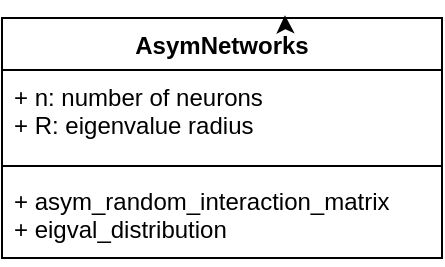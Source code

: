 <mxfile version="21.7.5" type="github">
  <diagram name="Seite-1" id="vtry0EBTkvX9W_wWAdEM">
    <mxGraphModel dx="890" dy="479" grid="1" gridSize="10" guides="1" tooltips="1" connect="1" arrows="1" fold="1" page="1" pageScale="1" pageWidth="827" pageHeight="1169" math="0" shadow="0">
      <root>
        <mxCell id="0" />
        <mxCell id="1" parent="0" />
        <mxCell id="nT2VTwnnFpC3ga-guyCU-1" value="AsymNetworks" style="swimlane;fontStyle=1;align=center;verticalAlign=top;childLayout=stackLayout;horizontal=1;startSize=26;horizontalStack=0;resizeParent=1;resizeParentMax=0;resizeLast=0;collapsible=1;marginBottom=0;whiteSpace=wrap;html=1;" vertex="1" parent="1">
          <mxGeometry x="240" y="330" width="220" height="120" as="geometry" />
        </mxCell>
        <mxCell id="nT2VTwnnFpC3ga-guyCU-2" value="+ n: number of neurons&lt;br&gt;+ R: eigenvalue radius" style="text;strokeColor=none;fillColor=none;align=left;verticalAlign=top;spacingLeft=4;spacingRight=4;overflow=hidden;rotatable=0;points=[[0,0.5],[1,0.5]];portConstraint=eastwest;whiteSpace=wrap;html=1;" vertex="1" parent="nT2VTwnnFpC3ga-guyCU-1">
          <mxGeometry y="26" width="220" height="44" as="geometry" />
        </mxCell>
        <mxCell id="nT2VTwnnFpC3ga-guyCU-3" value="" style="line;strokeWidth=1;fillColor=none;align=left;verticalAlign=middle;spacingTop=-1;spacingLeft=3;spacingRight=3;rotatable=0;labelPosition=right;points=[];portConstraint=eastwest;strokeColor=inherit;" vertex="1" parent="nT2VTwnnFpC3ga-guyCU-1">
          <mxGeometry y="70" width="220" height="8" as="geometry" />
        </mxCell>
        <mxCell id="nT2VTwnnFpC3ga-guyCU-4" value="+ asym_random_interaction_matrix&lt;br&gt;+ eigval_distribution" style="text;strokeColor=none;fillColor=none;align=left;verticalAlign=top;spacingLeft=4;spacingRight=4;overflow=hidden;rotatable=0;points=[[0,0.5],[1,0.5]];portConstraint=eastwest;whiteSpace=wrap;html=1;" vertex="1" parent="nT2VTwnnFpC3ga-guyCU-1">
          <mxGeometry y="78" width="220" height="42" as="geometry" />
        </mxCell>
        <mxCell id="nT2VTwnnFpC3ga-guyCU-5" style="edgeStyle=orthogonalEdgeStyle;rounded=0;orthogonalLoop=1;jettySize=auto;html=1;exitX=0.75;exitY=0;exitDx=0;exitDy=0;entryX=0.643;entryY=-0.011;entryDx=0;entryDy=0;entryPerimeter=0;" edge="1" parent="1" source="nT2VTwnnFpC3ga-guyCU-1" target="nT2VTwnnFpC3ga-guyCU-1">
          <mxGeometry relative="1" as="geometry" />
        </mxCell>
      </root>
    </mxGraphModel>
  </diagram>
</mxfile>
